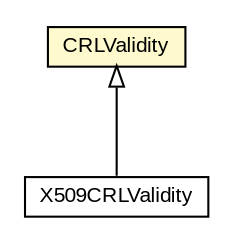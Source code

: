 #!/usr/local/bin/dot
#
# Class diagram 
# Generated by UMLGraph version R5_6-24-gf6e263 (http://www.umlgraph.org/)
#

digraph G {
	edge [fontname="arial",fontsize=10,labelfontname="arial",labelfontsize=10];
	node [fontname="arial",fontsize=10,shape=plaintext];
	nodesep=0.25;
	ranksep=0.5;
	// eu.europa.esig.dss.crl.X509CRLValidity
	c206593 [label=<<table title="eu.europa.esig.dss.crl.X509CRLValidity" border="0" cellborder="1" cellspacing="0" cellpadding="2" port="p" href="./X509CRLValidity.html">
		<tr><td><table border="0" cellspacing="0" cellpadding="1">
<tr><td align="center" balign="center"> X509CRLValidity </td></tr>
		</table></td></tr>
		</table>>, URL="./X509CRLValidity.html", fontname="arial", fontcolor="black", fontsize=10.0];
	// eu.europa.esig.dss.crl.CRLValidity
	c206596 [label=<<table title="eu.europa.esig.dss.crl.CRLValidity" border="0" cellborder="1" cellspacing="0" cellpadding="2" port="p" bgcolor="lemonChiffon" href="./CRLValidity.html">
		<tr><td><table border="0" cellspacing="0" cellpadding="1">
<tr><td align="center" balign="center"> CRLValidity </td></tr>
		</table></td></tr>
		</table>>, URL="./CRLValidity.html", fontname="arial", fontcolor="black", fontsize=10.0];
	//eu.europa.esig.dss.crl.X509CRLValidity extends eu.europa.esig.dss.crl.CRLValidity
	c206596:p -> c206593:p [dir=back,arrowtail=empty];
}

